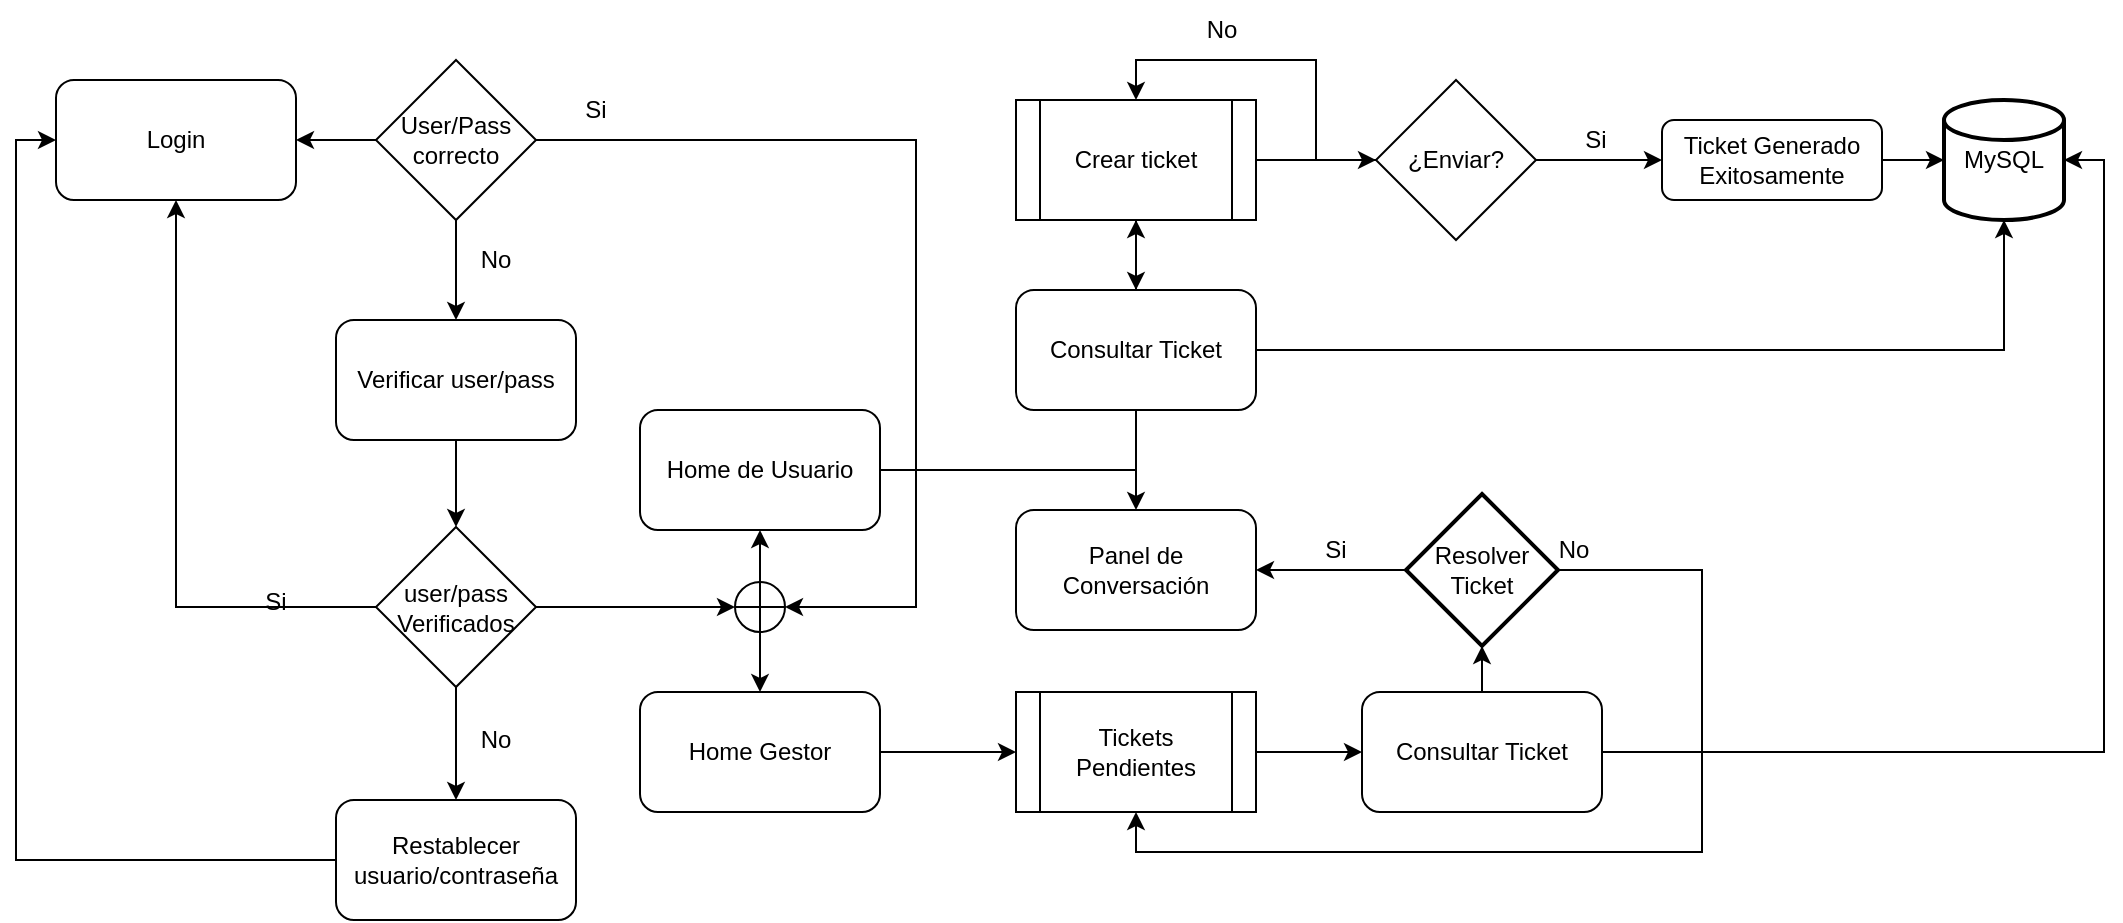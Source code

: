 <mxfile version="24.7.14">
  <diagram name="Diagrama de Flujo HelpDesk" id="TB-DrqtRLVA7CixV_qeZ">
    <mxGraphModel dx="1120" dy="468" grid="1" gridSize="10" guides="1" tooltips="1" connect="1" arrows="1" fold="1" page="1" pageScale="1" pageWidth="827" pageHeight="1169" math="0" shadow="0">
      <root>
        <mxCell id="0" />
        <mxCell id="1" parent="0" />
        <mxCell id="ZjJ1GrN28KD24BUfxD4o-1" value="Login" style="rounded=1;whiteSpace=wrap;html=1;labelBackgroundColor=none;" vertex="1" parent="1">
          <mxGeometry x="330" y="395" width="120" height="60" as="geometry" />
        </mxCell>
        <mxCell id="ZjJ1GrN28KD24BUfxD4o-2" style="edgeStyle=orthogonalEdgeStyle;rounded=0;orthogonalLoop=1;jettySize=auto;html=1;labelBackgroundColor=none;fontColor=default;" edge="1" parent="1" source="ZjJ1GrN28KD24BUfxD4o-3" target="ZjJ1GrN28KD24BUfxD4o-29">
          <mxGeometry relative="1" as="geometry" />
        </mxCell>
        <mxCell id="ZjJ1GrN28KD24BUfxD4o-3" value="Home de Usuario" style="rounded=1;whiteSpace=wrap;html=1;labelBackgroundColor=none;" vertex="1" parent="1">
          <mxGeometry x="622" y="560" width="120" height="60" as="geometry" />
        </mxCell>
        <mxCell id="ZjJ1GrN28KD24BUfxD4o-4" style="edgeStyle=orthogonalEdgeStyle;rounded=0;orthogonalLoop=1;jettySize=auto;html=1;labelBackgroundColor=none;fontColor=default;" edge="1" parent="1" source="ZjJ1GrN28KD24BUfxD4o-6" target="ZjJ1GrN28KD24BUfxD4o-7">
          <mxGeometry relative="1" as="geometry" />
        </mxCell>
        <mxCell id="ZjJ1GrN28KD24BUfxD4o-5" style="edgeStyle=orthogonalEdgeStyle;rounded=0;orthogonalLoop=1;jettySize=auto;html=1;entryX=0.5;entryY=1;entryDx=0;entryDy=0;entryPerimeter=0;labelBackgroundColor=none;fontColor=default;" edge="1" parent="1" source="ZjJ1GrN28KD24BUfxD4o-6" target="ZjJ1GrN28KD24BUfxD4o-32">
          <mxGeometry relative="1" as="geometry">
            <mxPoint x="1363" y="463" as="targetPoint" />
          </mxGeometry>
        </mxCell>
        <mxCell id="ZjJ1GrN28KD24BUfxD4o-6" value="Consultar Ticket" style="rounded=1;whiteSpace=wrap;html=1;labelBackgroundColor=none;" vertex="1" parent="1">
          <mxGeometry x="810" y="500" width="120" height="60" as="geometry" />
        </mxCell>
        <mxCell id="ZjJ1GrN28KD24BUfxD4o-7" value="Panel de Conversación" style="rounded=1;whiteSpace=wrap;html=1;labelBackgroundColor=none;" vertex="1" parent="1">
          <mxGeometry x="810" y="610" width="120" height="60" as="geometry" />
        </mxCell>
        <mxCell id="ZjJ1GrN28KD24BUfxD4o-8" style="edgeStyle=orthogonalEdgeStyle;rounded=0;orthogonalLoop=1;jettySize=auto;html=1;labelBackgroundColor=none;fontColor=default;" edge="1" parent="1" source="ZjJ1GrN28KD24BUfxD4o-10" target="ZjJ1GrN28KD24BUfxD4o-1">
          <mxGeometry relative="1" as="geometry" />
        </mxCell>
        <mxCell id="ZjJ1GrN28KD24BUfxD4o-9" style="edgeStyle=orthogonalEdgeStyle;rounded=0;orthogonalLoop=1;jettySize=auto;html=1;entryX=0.5;entryY=0;entryDx=0;entryDy=0;labelBackgroundColor=none;fontColor=default;" edge="1" parent="1" source="ZjJ1GrN28KD24BUfxD4o-10" target="ZjJ1GrN28KD24BUfxD4o-13">
          <mxGeometry relative="1" as="geometry" />
        </mxCell>
        <mxCell id="ZjJ1GrN28KD24BUfxD4o-10" value="User/Pass&lt;div&gt;correcto&lt;/div&gt;" style="rhombus;whiteSpace=wrap;html=1;labelBackgroundColor=none;" vertex="1" parent="1">
          <mxGeometry x="490" y="385" width="80" height="80" as="geometry" />
        </mxCell>
        <mxCell id="ZjJ1GrN28KD24BUfxD4o-11" value="Si" style="text;html=1;align=center;verticalAlign=middle;whiteSpace=wrap;rounded=0;labelBackgroundColor=none;" vertex="1" parent="1">
          <mxGeometry x="570" y="395" width="60" height="30" as="geometry" />
        </mxCell>
        <mxCell id="ZjJ1GrN28KD24BUfxD4o-12" style="edgeStyle=orthogonalEdgeStyle;rounded=0;orthogonalLoop=1;jettySize=auto;html=1;entryX=0.5;entryY=0;entryDx=0;entryDy=0;labelBackgroundColor=none;fontColor=default;" edge="1" parent="1" source="ZjJ1GrN28KD24BUfxD4o-13" target="ZjJ1GrN28KD24BUfxD4o-17">
          <mxGeometry relative="1" as="geometry" />
        </mxCell>
        <mxCell id="ZjJ1GrN28KD24BUfxD4o-13" value="Verificar user/pass" style="rounded=1;whiteSpace=wrap;html=1;labelBackgroundColor=none;" vertex="1" parent="1">
          <mxGeometry x="470" y="515" width="120" height="60" as="geometry" />
        </mxCell>
        <mxCell id="ZjJ1GrN28KD24BUfxD4o-14" value="No" style="text;html=1;align=center;verticalAlign=middle;whiteSpace=wrap;rounded=0;labelBackgroundColor=none;" vertex="1" parent="1">
          <mxGeometry x="520" y="470" width="60" height="30" as="geometry" />
        </mxCell>
        <mxCell id="ZjJ1GrN28KD24BUfxD4o-15" style="edgeStyle=orthogonalEdgeStyle;rounded=0;orthogonalLoop=1;jettySize=auto;html=1;entryX=0.5;entryY=1;entryDx=0;entryDy=0;labelBackgroundColor=none;fontColor=default;" edge="1" parent="1" source="ZjJ1GrN28KD24BUfxD4o-17" target="ZjJ1GrN28KD24BUfxD4o-1">
          <mxGeometry relative="1" as="geometry" />
        </mxCell>
        <mxCell id="ZjJ1GrN28KD24BUfxD4o-16" style="edgeStyle=orthogonalEdgeStyle;rounded=0;orthogonalLoop=1;jettySize=auto;html=1;labelBackgroundColor=none;fontColor=default;" edge="1" parent="1" source="ZjJ1GrN28KD24BUfxD4o-17" target="ZjJ1GrN28KD24BUfxD4o-19">
          <mxGeometry relative="1" as="geometry" />
        </mxCell>
        <mxCell id="ZjJ1GrN28KD24BUfxD4o-17" value="user/pass&lt;div&gt;Verificados&lt;/div&gt;" style="rhombus;whiteSpace=wrap;html=1;labelBackgroundColor=none;" vertex="1" parent="1">
          <mxGeometry x="490" y="618.5" width="80" height="80" as="geometry" />
        </mxCell>
        <mxCell id="ZjJ1GrN28KD24BUfxD4o-18" style="edgeStyle=orthogonalEdgeStyle;rounded=0;orthogonalLoop=1;jettySize=auto;html=1;entryX=0;entryY=0.5;entryDx=0;entryDy=0;labelBackgroundColor=none;fontColor=default;" edge="1" parent="1" source="ZjJ1GrN28KD24BUfxD4o-19" target="ZjJ1GrN28KD24BUfxD4o-1">
          <mxGeometry relative="1" as="geometry" />
        </mxCell>
        <mxCell id="ZjJ1GrN28KD24BUfxD4o-19" value="Restablecer usuario/contraseña" style="rounded=1;whiteSpace=wrap;html=1;labelBackgroundColor=none;" vertex="1" parent="1">
          <mxGeometry x="470" y="755" width="120" height="60" as="geometry" />
        </mxCell>
        <mxCell id="ZjJ1GrN28KD24BUfxD4o-20" value="Si" style="text;html=1;align=center;verticalAlign=middle;whiteSpace=wrap;rounded=0;labelBackgroundColor=none;" vertex="1" parent="1">
          <mxGeometry x="410" y="641" width="60" height="30" as="geometry" />
        </mxCell>
        <mxCell id="ZjJ1GrN28KD24BUfxD4o-21" value="No" style="text;html=1;align=center;verticalAlign=middle;whiteSpace=wrap;rounded=0;labelBackgroundColor=none;" vertex="1" parent="1">
          <mxGeometry x="520" y="710" width="60" height="30" as="geometry" />
        </mxCell>
        <mxCell id="ZjJ1GrN28KD24BUfxD4o-22" style="edgeStyle=orthogonalEdgeStyle;rounded=0;orthogonalLoop=1;jettySize=auto;html=1;entryX=0.5;entryY=0;entryDx=0;entryDy=0;labelBackgroundColor=none;fontColor=default;" edge="1" parent="1" source="ZjJ1GrN28KD24BUfxD4o-24" target="ZjJ1GrN28KD24BUfxD4o-29">
          <mxGeometry relative="1" as="geometry" />
        </mxCell>
        <mxCell id="ZjJ1GrN28KD24BUfxD4o-23" style="edgeStyle=orthogonalEdgeStyle;rounded=0;orthogonalLoop=1;jettySize=auto;html=1;entryX=0;entryY=0.5;entryDx=0;entryDy=0;labelBackgroundColor=none;fontColor=default;" edge="1" parent="1" source="ZjJ1GrN28KD24BUfxD4o-24" target="ZjJ1GrN28KD24BUfxD4o-31">
          <mxGeometry relative="1" as="geometry" />
        </mxCell>
        <mxCell id="ZjJ1GrN28KD24BUfxD4o-24" value="¿Enviar?" style="rhombus;whiteSpace=wrap;html=1;labelBackgroundColor=none;" vertex="1" parent="1">
          <mxGeometry x="990" y="395" width="80" height="80" as="geometry" />
        </mxCell>
        <mxCell id="ZjJ1GrN28KD24BUfxD4o-25" value="Si" style="text;html=1;align=center;verticalAlign=middle;whiteSpace=wrap;rounded=0;labelBackgroundColor=none;" vertex="1" parent="1">
          <mxGeometry x="1070" y="410" width="60" height="30" as="geometry" />
        </mxCell>
        <mxCell id="ZjJ1GrN28KD24BUfxD4o-26" value="No" style="text;html=1;align=center;verticalAlign=middle;whiteSpace=wrap;rounded=0;labelBackgroundColor=none;" vertex="1" parent="1">
          <mxGeometry x="883" y="355" width="60" height="30" as="geometry" />
        </mxCell>
        <mxCell id="ZjJ1GrN28KD24BUfxD4o-27" style="edgeStyle=orthogonalEdgeStyle;rounded=0;orthogonalLoop=1;jettySize=auto;html=1;entryX=0;entryY=0.5;entryDx=0;entryDy=0;labelBackgroundColor=none;fontColor=default;" edge="1" parent="1" source="ZjJ1GrN28KD24BUfxD4o-29" target="ZjJ1GrN28KD24BUfxD4o-24">
          <mxGeometry relative="1" as="geometry" />
        </mxCell>
        <mxCell id="ZjJ1GrN28KD24BUfxD4o-28" style="edgeStyle=orthogonalEdgeStyle;rounded=0;orthogonalLoop=1;jettySize=auto;html=1;labelBackgroundColor=none;fontColor=default;" edge="1" parent="1" source="ZjJ1GrN28KD24BUfxD4o-29" target="ZjJ1GrN28KD24BUfxD4o-6">
          <mxGeometry relative="1" as="geometry" />
        </mxCell>
        <mxCell id="ZjJ1GrN28KD24BUfxD4o-29" value="Crear ticket" style="shape=process;whiteSpace=wrap;html=1;backgroundOutline=1;labelBackgroundColor=none;" vertex="1" parent="1">
          <mxGeometry x="810" y="405" width="120" height="60" as="geometry" />
        </mxCell>
        <mxCell id="ZjJ1GrN28KD24BUfxD4o-30" style="edgeStyle=orthogonalEdgeStyle;rounded=0;orthogonalLoop=1;jettySize=auto;html=1;entryX=0;entryY=0.5;entryDx=0;entryDy=0;entryPerimeter=0;labelBackgroundColor=none;fontColor=default;" edge="1" parent="1" source="ZjJ1GrN28KD24BUfxD4o-31" target="ZjJ1GrN28KD24BUfxD4o-32">
          <mxGeometry relative="1" as="geometry">
            <mxPoint x="1303" y="435" as="targetPoint" />
          </mxGeometry>
        </mxCell>
        <mxCell id="ZjJ1GrN28KD24BUfxD4o-31" value="Ticket Generado Exitosamente" style="rounded=1;whiteSpace=wrap;html=1;labelBackgroundColor=none;" vertex="1" parent="1">
          <mxGeometry x="1133" y="415" width="110" height="40" as="geometry" />
        </mxCell>
        <mxCell id="ZjJ1GrN28KD24BUfxD4o-32" value="MySQL" style="strokeWidth=2;html=1;shape=mxgraph.flowchart.database;whiteSpace=wrap;labelBackgroundColor=none;" vertex="1" parent="1">
          <mxGeometry x="1274" y="405" width="60" height="60" as="geometry" />
        </mxCell>
        <mxCell id="ZjJ1GrN28KD24BUfxD4o-33" style="edgeStyle=orthogonalEdgeStyle;rounded=0;orthogonalLoop=1;jettySize=auto;html=1;labelBackgroundColor=none;fontColor=default;" edge="1" parent="1" source="ZjJ1GrN28KD24BUfxD4o-34" target="ZjJ1GrN28KD24BUfxD4o-37">
          <mxGeometry relative="1" as="geometry" />
        </mxCell>
        <mxCell id="ZjJ1GrN28KD24BUfxD4o-34" value="Home Gestor" style="rounded=1;whiteSpace=wrap;html=1;labelBackgroundColor=none;" vertex="1" parent="1">
          <mxGeometry x="622" y="701" width="120" height="60" as="geometry" />
        </mxCell>
        <mxCell id="ZjJ1GrN28KD24BUfxD4o-35" value="Consultar Ticket" style="rounded=1;whiteSpace=wrap;html=1;labelBackgroundColor=none;" vertex="1" parent="1">
          <mxGeometry x="983" y="701" width="120" height="60" as="geometry" />
        </mxCell>
        <mxCell id="ZjJ1GrN28KD24BUfxD4o-36" style="edgeStyle=orthogonalEdgeStyle;rounded=0;orthogonalLoop=1;jettySize=auto;html=1;labelBackgroundColor=none;fontColor=default;" edge="1" parent="1" source="ZjJ1GrN28KD24BUfxD4o-37" target="ZjJ1GrN28KD24BUfxD4o-35">
          <mxGeometry relative="1" as="geometry" />
        </mxCell>
        <mxCell id="ZjJ1GrN28KD24BUfxD4o-37" value="&lt;span style=&quot;background-color: initial;&quot;&gt;Tickets Pendientes&lt;/span&gt;" style="shape=process;whiteSpace=wrap;html=1;backgroundOutline=1;labelBackgroundColor=none;" vertex="1" parent="1">
          <mxGeometry x="810" y="701" width="120" height="60" as="geometry" />
        </mxCell>
        <mxCell id="ZjJ1GrN28KD24BUfxD4o-38" style="edgeStyle=orthogonalEdgeStyle;rounded=0;orthogonalLoop=1;jettySize=auto;html=1;labelBackgroundColor=none;fontColor=default;" edge="1" parent="1" source="ZjJ1GrN28KD24BUfxD4o-40" target="ZjJ1GrN28KD24BUfxD4o-7">
          <mxGeometry relative="1" as="geometry" />
        </mxCell>
        <mxCell id="ZjJ1GrN28KD24BUfxD4o-39" style="edgeStyle=orthogonalEdgeStyle;rounded=0;orthogonalLoop=1;jettySize=auto;html=1;entryX=0.5;entryY=1;entryDx=0;entryDy=0;labelBackgroundColor=none;fontColor=default;" edge="1" parent="1" source="ZjJ1GrN28KD24BUfxD4o-40" target="ZjJ1GrN28KD24BUfxD4o-37">
          <mxGeometry relative="1" as="geometry">
            <Array as="points">
              <mxPoint x="1153" y="640" />
              <mxPoint x="1153" y="781" />
              <mxPoint x="870" y="781" />
            </Array>
          </mxGeometry>
        </mxCell>
        <mxCell id="ZjJ1GrN28KD24BUfxD4o-40" value="Resolver&lt;div&gt;Ticket&lt;/div&gt;" style="strokeWidth=2;html=1;shape=mxgraph.flowchart.decision;whiteSpace=wrap;labelBackgroundColor=none;" vertex="1" parent="1">
          <mxGeometry x="1005" y="602" width="76" height="76" as="geometry" />
        </mxCell>
        <mxCell id="ZjJ1GrN28KD24BUfxD4o-41" style="edgeStyle=orthogonalEdgeStyle;rounded=0;orthogonalLoop=1;jettySize=auto;html=1;entryX=0.5;entryY=1;entryDx=0;entryDy=0;entryPerimeter=0;labelBackgroundColor=none;fontColor=default;" edge="1" parent="1" source="ZjJ1GrN28KD24BUfxD4o-35" target="ZjJ1GrN28KD24BUfxD4o-40">
          <mxGeometry relative="1" as="geometry" />
        </mxCell>
        <mxCell id="ZjJ1GrN28KD24BUfxD4o-42" style="edgeStyle=orthogonalEdgeStyle;rounded=0;orthogonalLoop=1;jettySize=auto;html=1;entryX=1;entryY=0.5;entryDx=0;entryDy=0;entryPerimeter=0;labelBackgroundColor=none;fontColor=default;" edge="1" parent="1" source="ZjJ1GrN28KD24BUfxD4o-35" target="ZjJ1GrN28KD24BUfxD4o-32">
          <mxGeometry relative="1" as="geometry" />
        </mxCell>
        <mxCell id="ZjJ1GrN28KD24BUfxD4o-43" value="Si" style="text;html=1;align=center;verticalAlign=middle;whiteSpace=wrap;rounded=0;labelBackgroundColor=none;" vertex="1" parent="1">
          <mxGeometry x="940" y="615" width="60" height="30" as="geometry" />
        </mxCell>
        <mxCell id="ZjJ1GrN28KD24BUfxD4o-44" value="No" style="text;html=1;align=center;verticalAlign=middle;whiteSpace=wrap;rounded=0;labelBackgroundColor=none;" vertex="1" parent="1">
          <mxGeometry x="1059" y="615" width="60" height="30" as="geometry" />
        </mxCell>
        <mxCell id="ZjJ1GrN28KD24BUfxD4o-45" style="edgeStyle=orthogonalEdgeStyle;rounded=0;orthogonalLoop=1;jettySize=auto;html=1;labelBackgroundColor=none;fontColor=default;" edge="1" parent="1" source="ZjJ1GrN28KD24BUfxD4o-47" target="ZjJ1GrN28KD24BUfxD4o-34">
          <mxGeometry relative="1" as="geometry" />
        </mxCell>
        <mxCell id="ZjJ1GrN28KD24BUfxD4o-46" style="edgeStyle=orthogonalEdgeStyle;rounded=0;orthogonalLoop=1;jettySize=auto;html=1;entryX=0.5;entryY=1;entryDx=0;entryDy=0;labelBackgroundColor=none;fontColor=default;" edge="1" parent="1" source="ZjJ1GrN28KD24BUfxD4o-47" target="ZjJ1GrN28KD24BUfxD4o-3">
          <mxGeometry relative="1" as="geometry" />
        </mxCell>
        <mxCell id="ZjJ1GrN28KD24BUfxD4o-47" value="" style="verticalLabelPosition=bottom;verticalAlign=top;html=1;shape=mxgraph.flowchart.summing_function;labelBackgroundColor=none;" vertex="1" parent="1">
          <mxGeometry x="669.5" y="646" width="25" height="25" as="geometry" />
        </mxCell>
        <mxCell id="ZjJ1GrN28KD24BUfxD4o-48" style="edgeStyle=orthogonalEdgeStyle;rounded=0;orthogonalLoop=1;jettySize=auto;html=1;entryX=0;entryY=0.5;entryDx=0;entryDy=0;entryPerimeter=0;labelBackgroundColor=none;fontColor=default;" edge="1" parent="1" source="ZjJ1GrN28KD24BUfxD4o-17" target="ZjJ1GrN28KD24BUfxD4o-47">
          <mxGeometry relative="1" as="geometry" />
        </mxCell>
        <mxCell id="ZjJ1GrN28KD24BUfxD4o-49" style="edgeStyle=orthogonalEdgeStyle;rounded=0;orthogonalLoop=1;jettySize=auto;html=1;entryX=1;entryY=0.5;entryDx=0;entryDy=0;entryPerimeter=0;" edge="1" parent="1" source="ZjJ1GrN28KD24BUfxD4o-10" target="ZjJ1GrN28KD24BUfxD4o-47">
          <mxGeometry relative="1" as="geometry">
            <Array as="points">
              <mxPoint x="760" y="425" />
              <mxPoint x="760" y="659" />
            </Array>
          </mxGeometry>
        </mxCell>
      </root>
    </mxGraphModel>
  </diagram>
</mxfile>
